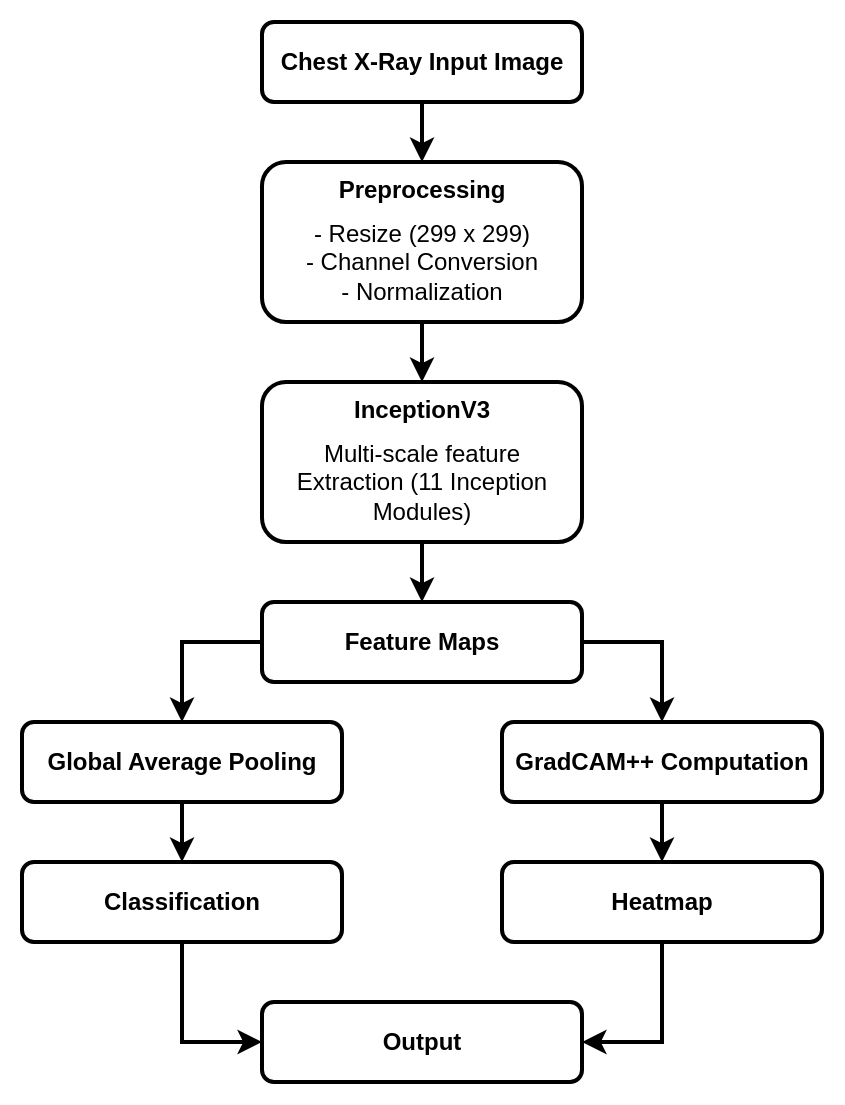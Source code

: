 <mxfile version="26.1.1">
  <diagram name="Page-1" id="GwyPaFRpLCBM7G3RHXr4">
    <mxGraphModel dx="1179" dy="625" grid="1" gridSize="10" guides="1" tooltips="1" connect="1" arrows="1" fold="1" page="1" pageScale="1" pageWidth="1169" pageHeight="827" math="0" shadow="0">
      <root>
        <mxCell id="0" />
        <mxCell id="1" parent="0" />
        <mxCell id="cEqm19bf2hDtiAdt5zWf-25" value="" style="rounded=0;whiteSpace=wrap;html=1;strokeColor=#FFFFFF;" vertex="1" parent="1">
          <mxGeometry x="270" y="70" width="420" height="550" as="geometry" />
        </mxCell>
        <mxCell id="cEqm19bf2hDtiAdt5zWf-14" style="edgeStyle=orthogonalEdgeStyle;rounded=0;orthogonalLoop=1;jettySize=auto;html=1;exitX=0.5;exitY=1;exitDx=0;exitDy=0;entryX=0.5;entryY=0;entryDx=0;entryDy=0;strokeWidth=2;" edge="1" parent="1" source="cEqm19bf2hDtiAdt5zWf-1" target="cEqm19bf2hDtiAdt5zWf-2">
          <mxGeometry relative="1" as="geometry" />
        </mxCell>
        <mxCell id="cEqm19bf2hDtiAdt5zWf-1" value="Chest X-Ray Input Image" style="rounded=1;whiteSpace=wrap;html=1;fontStyle=1;fontSize=12;strokeWidth=2;" vertex="1" parent="1">
          <mxGeometry x="400" y="80" width="160" height="40" as="geometry" />
        </mxCell>
        <mxCell id="cEqm19bf2hDtiAdt5zWf-2" value="Preprocessing" style="rounded=1;whiteSpace=wrap;html=1;verticalAlign=top;fontStyle=1;fontSize=12;strokeWidth=2;" vertex="1" parent="1">
          <mxGeometry x="400" y="150" width="160" height="80" as="geometry" />
        </mxCell>
        <mxCell id="cEqm19bf2hDtiAdt5zWf-15" style="edgeStyle=orthogonalEdgeStyle;rounded=0;orthogonalLoop=1;jettySize=auto;html=1;exitX=0.5;exitY=1;exitDx=0;exitDy=0;entryX=0.5;entryY=0;entryDx=0;entryDy=0;strokeWidth=2;" edge="1" parent="1" source="cEqm19bf2hDtiAdt5zWf-5" target="cEqm19bf2hDtiAdt5zWf-6">
          <mxGeometry relative="1" as="geometry" />
        </mxCell>
        <mxCell id="cEqm19bf2hDtiAdt5zWf-5" value="- Resize (299 x 299)&lt;div&gt;- Channel Conversion&lt;/div&gt;&lt;div&gt;- Normalization&lt;/div&gt;" style="text;html=1;whiteSpace=wrap;overflow=hidden;rounded=0;verticalAlign=middle;align=center;fontStyle=0;fontSize=12;strokeWidth=2;" vertex="1" parent="1">
          <mxGeometry x="415" y="170" width="130" height="60" as="geometry" />
        </mxCell>
        <mxCell id="cEqm19bf2hDtiAdt5zWf-6" value="InceptionV3" style="rounded=1;whiteSpace=wrap;html=1;verticalAlign=top;fontStyle=1;fontSize=12;strokeWidth=2;" vertex="1" parent="1">
          <mxGeometry x="400" y="260" width="160" height="80" as="geometry" />
        </mxCell>
        <mxCell id="cEqm19bf2hDtiAdt5zWf-16" style="edgeStyle=orthogonalEdgeStyle;rounded=0;orthogonalLoop=1;jettySize=auto;html=1;exitX=0.5;exitY=1;exitDx=0;exitDy=0;entryX=0.5;entryY=0;entryDx=0;entryDy=0;strokeWidth=2;" edge="1" parent="1" source="cEqm19bf2hDtiAdt5zWf-7" target="cEqm19bf2hDtiAdt5zWf-8">
          <mxGeometry relative="1" as="geometry" />
        </mxCell>
        <mxCell id="cEqm19bf2hDtiAdt5zWf-7" value="Multi-scale feature Extraction (11 Inception Modules)" style="text;html=1;whiteSpace=wrap;overflow=hidden;rounded=0;verticalAlign=middle;align=center;fontStyle=0;fontSize=12;strokeWidth=2;" vertex="1" parent="1">
          <mxGeometry x="415" y="280" width="130" height="60" as="geometry" />
        </mxCell>
        <mxCell id="cEqm19bf2hDtiAdt5zWf-19" style="edgeStyle=orthogonalEdgeStyle;rounded=0;orthogonalLoop=1;jettySize=auto;html=1;exitX=0;exitY=0.5;exitDx=0;exitDy=0;entryX=0.5;entryY=0;entryDx=0;entryDy=0;strokeWidth=2;" edge="1" parent="1" source="cEqm19bf2hDtiAdt5zWf-8" target="cEqm19bf2hDtiAdt5zWf-9">
          <mxGeometry relative="1" as="geometry" />
        </mxCell>
        <mxCell id="cEqm19bf2hDtiAdt5zWf-20" style="edgeStyle=orthogonalEdgeStyle;rounded=0;orthogonalLoop=1;jettySize=auto;html=1;exitX=1;exitY=0.5;exitDx=0;exitDy=0;entryX=0.5;entryY=0;entryDx=0;entryDy=0;strokeWidth=2;" edge="1" parent="1" source="cEqm19bf2hDtiAdt5zWf-8" target="cEqm19bf2hDtiAdt5zWf-10">
          <mxGeometry relative="1" as="geometry" />
        </mxCell>
        <mxCell id="cEqm19bf2hDtiAdt5zWf-8" value="Feature Maps" style="rounded=1;whiteSpace=wrap;html=1;fontStyle=1;fontSize=12;strokeWidth=2;" vertex="1" parent="1">
          <mxGeometry x="400" y="370" width="160" height="40" as="geometry" />
        </mxCell>
        <mxCell id="cEqm19bf2hDtiAdt5zWf-21" style="edgeStyle=orthogonalEdgeStyle;rounded=0;orthogonalLoop=1;jettySize=auto;html=1;exitX=0.5;exitY=1;exitDx=0;exitDy=0;entryX=0.5;entryY=0;entryDx=0;entryDy=0;strokeWidth=2;" edge="1" parent="1" source="cEqm19bf2hDtiAdt5zWf-9" target="cEqm19bf2hDtiAdt5zWf-11">
          <mxGeometry relative="1" as="geometry" />
        </mxCell>
        <mxCell id="cEqm19bf2hDtiAdt5zWf-9" value="Global Average Pooling" style="rounded=1;whiteSpace=wrap;html=1;fontStyle=1;fontSize=12;strokeWidth=2;" vertex="1" parent="1">
          <mxGeometry x="280" y="430" width="160" height="40" as="geometry" />
        </mxCell>
        <mxCell id="cEqm19bf2hDtiAdt5zWf-22" style="edgeStyle=orthogonalEdgeStyle;rounded=0;orthogonalLoop=1;jettySize=auto;html=1;exitX=0.5;exitY=1;exitDx=0;exitDy=0;entryX=0.5;entryY=0;entryDx=0;entryDy=0;strokeWidth=2;" edge="1" parent="1" source="cEqm19bf2hDtiAdt5zWf-10" target="cEqm19bf2hDtiAdt5zWf-12">
          <mxGeometry relative="1" as="geometry" />
        </mxCell>
        <mxCell id="cEqm19bf2hDtiAdt5zWf-10" value="GradCAM++ Computation" style="rounded=1;whiteSpace=wrap;html=1;fontStyle=1;fontSize=12;strokeWidth=2;" vertex="1" parent="1">
          <mxGeometry x="520" y="430" width="160" height="40" as="geometry" />
        </mxCell>
        <mxCell id="cEqm19bf2hDtiAdt5zWf-24" style="edgeStyle=orthogonalEdgeStyle;rounded=0;orthogonalLoop=1;jettySize=auto;html=1;exitX=0.5;exitY=1;exitDx=0;exitDy=0;entryX=0;entryY=0.5;entryDx=0;entryDy=0;strokeWidth=2;" edge="1" parent="1" source="cEqm19bf2hDtiAdt5zWf-11" target="cEqm19bf2hDtiAdt5zWf-13">
          <mxGeometry relative="1" as="geometry" />
        </mxCell>
        <mxCell id="cEqm19bf2hDtiAdt5zWf-11" value="Classification" style="rounded=1;whiteSpace=wrap;html=1;fontStyle=1;fontSize=12;strokeWidth=2;" vertex="1" parent="1">
          <mxGeometry x="280" y="500" width="160" height="40" as="geometry" />
        </mxCell>
        <mxCell id="cEqm19bf2hDtiAdt5zWf-23" style="edgeStyle=orthogonalEdgeStyle;rounded=0;orthogonalLoop=1;jettySize=auto;html=1;exitX=0.5;exitY=1;exitDx=0;exitDy=0;entryX=1;entryY=0.5;entryDx=0;entryDy=0;strokeWidth=2;" edge="1" parent="1" source="cEqm19bf2hDtiAdt5zWf-12" target="cEqm19bf2hDtiAdt5zWf-13">
          <mxGeometry relative="1" as="geometry" />
        </mxCell>
        <mxCell id="cEqm19bf2hDtiAdt5zWf-12" value="Heatmap" style="rounded=1;whiteSpace=wrap;html=1;fontStyle=1;fontSize=12;strokeWidth=2;" vertex="1" parent="1">
          <mxGeometry x="520" y="500" width="160" height="40" as="geometry" />
        </mxCell>
        <mxCell id="cEqm19bf2hDtiAdt5zWf-13" value="Output" style="rounded=1;whiteSpace=wrap;html=1;fontStyle=1;fontSize=12;strokeWidth=2;" vertex="1" parent="1">
          <mxGeometry x="400" y="570" width="160" height="40" as="geometry" />
        </mxCell>
      </root>
    </mxGraphModel>
  </diagram>
</mxfile>
